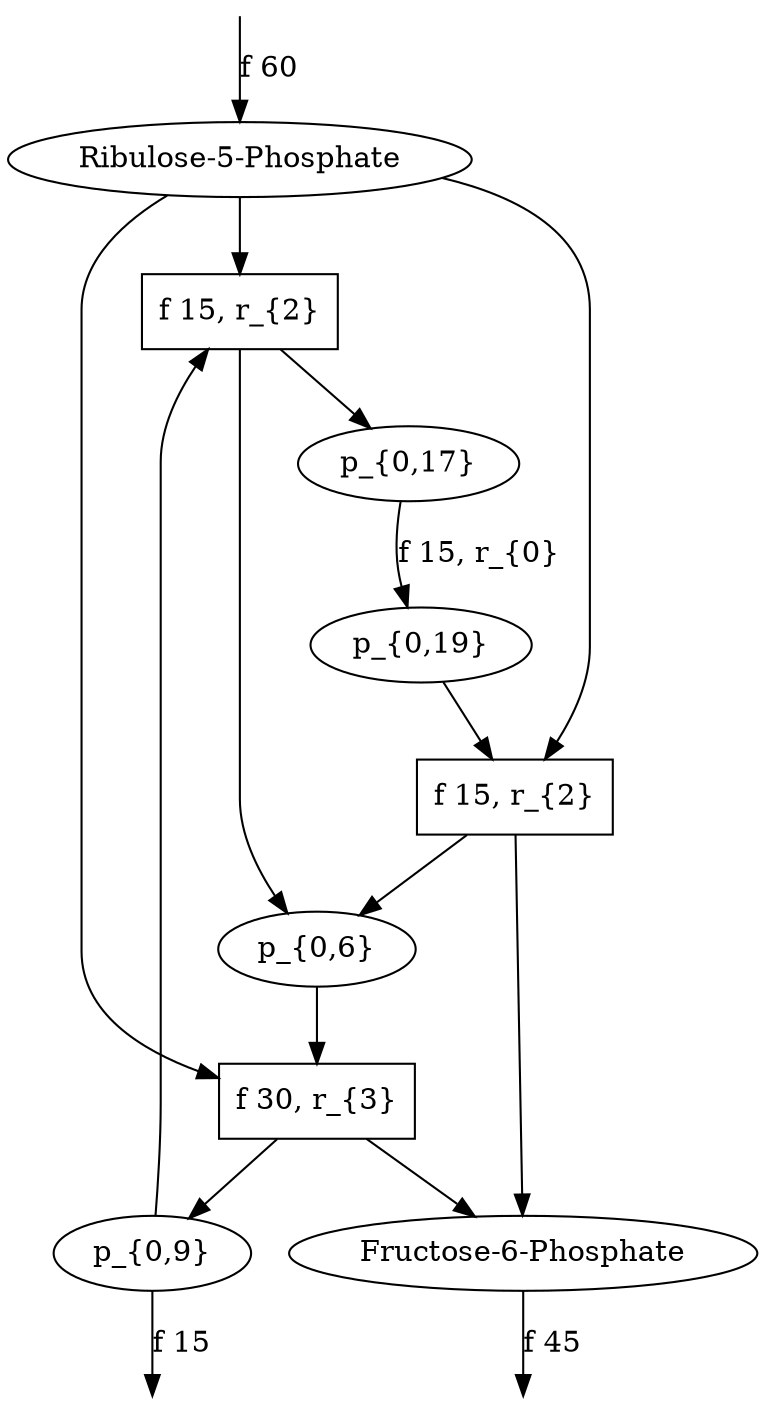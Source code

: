 digraph g {
// id = 0, graphName = Ribulose-5-Phosphate
"0-0" [ shape=ellipse label="Ribulose-5-Phosphate" image="out/019_g_0_11311100.svg" ];
// id = 1, graphName = H2O
// id = 2, graphName = p_{0,0}
// id = 4, graphName = p_{0,1}
// id = 5, graphName = p_{0,2}
// id = 7, graphName = p_{0,3}
// id = 10, graphName = p_{0,4}
// id = 11, graphName = p_{0,5}
// id = 13, graphName = p_{0,6}
"13-0" [ shape=ellipse label="p_{0,6}" image="out/025_g_17_11311100.svg" ];
// id = 15, graphName = p_{0,7}
// id = 16, graphName = p_{0,8}
// id = 18, graphName = p_{0,9}
"18-0" [ shape=ellipse label="p_{0,9}" image="out/027_g_25_11311100.svg" ];
// id = 21, graphName = p_{0,10}
// id = 24, graphName = p_{0,11}
// id = 27, graphName = p_{0,12}
// id = 29, graphName = p_{0,13}
// id = 31, graphName = p_{0,14}
// id = 33, graphName = p_{0,15}
// id = 42, graphName = p_{0,16}
// id = 44, graphName = p_{0,17}
"44-0" [ shape=ellipse label="p_{0,17}" image="out/029_g_83_11311100.svg" ];
// id = 57, graphName = p_{0,18}
// id = 58, graphName = p_{0,19}
"58-0" [ shape=ellipse label="p_{0,19}" image="out/046_g_124_11311100.svg" ];
// id = 63, graphName = p_{0,20}
// id = 68, graphName = Fructose-6-Phosphate
"68-0" [ shape=ellipse label="Fructose-6-Phosphate" image="out/031_g_2_11311100.svg" ];
// id = 83, graphName = p_{0,21}
// id = 86, graphName = p_{0,22}
// id = 88, graphName = p_{0,23}
// id = 91, graphName = p_{0,24}
// id = 93, graphName = p_{0,25}
// id = 95, graphName = p_{0,26}
// id = 97, graphName = p_{0,27}
// id = 99, graphName = p_{0,28}
// id = 104, graphName = p_{0,29}
// id = 115, graphName = p_{0,30}
// id = 117, graphName = p_{0,31}
// id = 126, graphName = p_{0,32}
// id = 258, graphName = p_{0,33}
// id = 260, graphName = p_{0,34}
// id = 262, graphName = p_{0,35}
// id = 264, graphName = p_{0,36}
// id = 266, graphName = p_{0,37}
// id = 268, graphName = p_{0,38}
// id = 270, graphName = p_{0,39}
// id = 272, graphName = p_{0,40}
// id = 275, graphName = p_{0,41}
// id = 277, graphName = p_{0,42}
// id = 279, graphName = p_{0,43}
// id = 281, graphName = p_{0,44}
// id = 283, graphName = p_{0,45}
// id = 285, graphName = p_{0,46}
// id = 287, graphName = p_{0,47}
// id = 289, graphName = p_{0,48}
// id = 291, graphName = p_{0,49}
// id = 293, graphName = p_{0,50}
// id = 295, graphName = p_{0,51}
// id = 297, graphName = p_{0,52}
// id = 356, graphName = p_{0,53}
// id = 359, graphName = p_{0,54}
// id = 361, graphName = p_{0,55}
// id = 56{ 'Ribulose-5-Phosphate' 'p_{0,9}' }, 'Transketolase', { 'p_{0,6}' 'p_{0,17}' }
"56-0" [ shape=box label="f 15, r_{2}" ];
// id = 75{ 'Ribulose-5-Phosphate' 'p_{0,6}' }, 'Transaldolase', { 'Fructose-6-Phosphate' 'p_{0,9}' }
"75-0" [ shape=box label="f 30, r_{3}" ];
// id = 183{ 'Ribulose-5-Phosphate' 'p_{0,19}' }, 'Transketolase', { 'Fructose-6-Phosphate' 'p_{0,6}' }
"183-0" [ shape=box label="f 15, r_{2}" ];
// id = 3{ 'Ribulose-5-Phosphate' }, 'Aldose-Ketose <-', { 'p_{0,0}' }
// id = 6{ 'Ribulose-5-Phosphate' 'H2O' }, 'Phophohydrolase', { 'p_{0,1}' 'p_{0,2}' }
// id = 8{ 'p_{0,2}' }, 'Aldose-Ketose <-', { 'p_{0,3}' }
// id = 9{ 'p_{0,0}' }, 'Aldose-Ketose ->', { 'Ribulose-5-Phosphate' }
// id = 12{ 'p_{0,0}' 'p_{0,2}' }, 'Transketolase', { 'p_{0,4}' 'p_{0,5}' }
// id = 14{ 'Ribulose-5-Phosphate' 'p_{0,0}' }, 'Transketolase', { 'p_{0,5}' 'p_{0,6}' }
// id = 17{ 'p_{0,0}' 'p_{0,2}' }, 'Transaldolase', { 'p_{0,7}' 'p_{0,8}' }
// id = 19{ 'Ribulose-5-Phosphate' 'p_{0,0}' }, 'Transaldolase', { 'p_{0,8}' 'p_{0,9}' }
// id = 20{ 'H2O' 'p_{0,0}' }, 'Phophohydrolase', { 'p_{0,1}' 'p_{0,3}' }
// id = 22{ 'p_{0,5}' }, 'Aldose-Ketose <-', { 'p_{0,10}' }
// id = 23{ 'p_{0,7}' }, 'Aldose-Ketose <-', { 'p_{0,7}' }
// id = 25{ 'p_{0,8}' }, 'Aldose-Ketose <-', { 'p_{0,11}' }
// id = 26{ 'p_{0,3}' }, 'Aldose-Ketose ->', { 'p_{0,2}' }
// id = 28{ 'p_{0,4}' }, 'Aldose-Ketose ->', { 'p_{0,12}' }
// id = 30{ 'p_{0,6}' }, 'Aldose-Ketose ->', { 'p_{0,13}' }
// id = 32{ 'p_{0,3}' 'p_{0,5}' }, 'Transketolase', { 'p_{0,0}' 'p_{0,14}' }
// id = 34{ 'p_{0,3}' 'p_{0,8}' }, 'Transketolase', { 'p_{0,14}' 'p_{0,15}' }
// id = 35{ 'p_{0,2}' 'p_{0,3}' }, 'Transketolase', { 'p_{0,4}' 'p_{0,14}' }
// id = 36{ 'Ribulose-5-Phosphate' 'p_{0,3}' }, 'Transketolase', { 'p_{0,6}' 'p_{0,14}' }
// id = 37{ 'p_{0,4}' 'p_{0,5}' }, 'Transketolase', { 'p_{0,0}' 'p_{0,2}' }
// id = 38{ 'p_{0,4}' 'p_{0,8}' }, 'Transketolase', { 'p_{0,2}' 'p_{0,15}' }
// id = 39{ 'p_{0,2}' 'p_{0,4}' }, 'Transketolase', { 'p_{0,2}' 'p_{0,4}' }
// id = 40{ 'Ribulose-5-Phosphate' 'p_{0,4}' }, 'Transketolase', { 'p_{0,2}' 'p_{0,6}' }
// id = 41{ 'p_{0,5}' 'p_{0,6}' }, 'Transketolase', { 'Ribulose-5-Phosphate' 'p_{0,0}' }
// id = 43{ 'p_{0,5}' 'p_{0,7}' }, 'Transketolase', { 'p_{0,0}' 'p_{0,16}' }
// id = 45{ 'p_{0,5}' 'p_{0,9}' }, 'Transketolase', { 'p_{0,0}' 'p_{0,17}' }
// id = 46{ 'p_{0,0}' 'p_{0,5}' }, 'Transketolase', { 'p_{0,0}' 'p_{0,5}' }
// id = 47{ 'p_{0,6}' 'p_{0,8}' }, 'Transketolase', { 'Ribulose-5-Phosphate' 'p_{0,15}' }
// id = 48{ 'p_{0,2}' 'p_{0,6}' }, 'Transketolase', { 'Ribulose-5-Phosphate' 'p_{0,4}' }
// id = 49{ 'Ribulose-5-Phosphate' 'p_{0,6}' }, 'Transketolase', { 'Ribulose-5-Phosphate' 'p_{0,6}' }
// id = 50{ 'p_{0,7}' 'p_{0,8}' }, 'Transketolase', { 'p_{0,15}' 'p_{0,16}' }
// id = 51{ 'p_{0,2}' 'p_{0,7}' }, 'Transketolase', { 'p_{0,4}' 'p_{0,16}' }
// id = 52{ 'Ribulose-5-Phosphate' 'p_{0,7}' }, 'Transketolase', { 'p_{0,6}' 'p_{0,16}' }
// id = 53{ 'p_{0,8}' 'p_{0,9}' }, 'Transketolase', { 'p_{0,15}' 'p_{0,17}' }
// id = 54{ 'p_{0,0}' 'p_{0,8}' }, 'Transketolase', { 'p_{0,5}' 'p_{0,15}' }
// id = 55{ 'p_{0,2}' 'p_{0,9}' }, 'Transketolase', { 'p_{0,4}' 'p_{0,17}' }
// id = 56{ 'Ribulose-5-Phosphate' 'p_{0,9}' }, 'Transketolase', { 'p_{0,6}' 'p_{0,17}' }
"0-0" -> "56-0" [ ];
"18-0" -> "56-0" [ ];
"56-0" -> "13-0" [ ];
"56-0" -> "44-0" [ ];
// id = 59{ 'p_{0,3}' 'p_{0,5}' }, 'Transaldolase', { 'p_{0,18}' 'p_{0,19}' }
// id = 60{ 'p_{0,3}' 'p_{0,8}' }, 'Transaldolase', { 'p_{0,0}' 'p_{0,18}' }
// id = 61{ 'p_{0,2}' 'p_{0,3}' }, 'Transaldolase', { 'p_{0,7}' 'p_{0,18}' }
// id = 62{ 'Ribulose-5-Phosphate' 'p_{0,3}' }, 'Transaldolase', { 'p_{0,9}' 'p_{0,18}' }
// id = 64{ 'p_{0,4}' 'p_{0,5}' }, 'Transaldolase', { 'p_{0,19}' 'p_{0,20}' }
// id = 65{ 'p_{0,4}' 'p_{0,8}' }, 'Transaldolase', { 'p_{0,0}' 'p_{0,20}' }
// id = 66{ 'p_{0,2}' 'p_{0,4}' }, 'Transaldolase', { 'p_{0,7}' 'p_{0,20}' }
// id = 67{ 'Ribulose-5-Phosphate' 'p_{0,4}' }, 'Transaldolase', { 'p_{0,9}' 'p_{0,20}' }
// id = 69{ 'p_{0,5}' 'p_{0,6}' }, 'Transaldolase', { 'Fructose-6-Phosphate' 'p_{0,19}' }
// id = 70{ 'p_{0,5}' 'p_{0,7}' }, 'Transaldolase', { 'p_{0,2}' 'p_{0,19}' }
// id = 71{ 'p_{0,5}' 'p_{0,9}' }, 'Transaldolase', { 'Ribulose-5-Phosphate' 'p_{0,19}' }
// id = 72{ 'p_{0,0}' 'p_{0,5}' }, 'Transaldolase', { 'p_{0,8}' 'p_{0,19}' }
// id = 73{ 'p_{0,6}' 'p_{0,8}' }, 'Transaldolase', { 'Fructose-6-Phosphate' 'p_{0,0}' }
// id = 74{ 'p_{0,2}' 'p_{0,6}' }, 'Transaldolase', { 'Fructose-6-Phosphate' 'p_{0,7}' }
// id = 75{ 'Ribulose-5-Phosphate' 'p_{0,6}' }, 'Transaldolase', { 'Fructose-6-Phosphate' 'p_{0,9}' }
"0-0" -> "75-0" [ ];
"13-0" -> "75-0" [ ];
"75-0" -> "18-0" [ ];
"75-0" -> "68-0" [ ];
// id = 76{ 'p_{0,7}' 'p_{0,8}' }, 'Transaldolase', { 'p_{0,0}' 'p_{0,2}' }
// id = 77{ 'p_{0,2}' 'p_{0,7}' }, 'Transaldolase', { 'p_{0,2}' 'p_{0,7}' }
// id = 78{ 'Ribulose-5-Phosphate' 'p_{0,7}' }, 'Transaldolase', { 'p_{0,2}' 'p_{0,9}' }
// id = 79{ 'p_{0,8}' 'p_{0,9}' }, 'Transaldolase', { 'Ribulose-5-Phosphate' 'p_{0,0}' }
// id = 80{ 'p_{0,0}' 'p_{0,8}' }, 'Transaldolase', { 'p_{0,0}' 'p_{0,8}' }
// id = 81{ 'p_{0,2}' 'p_{0,9}' }, 'Transaldolase', { 'Ribulose-5-Phosphate' 'p_{0,7}' }
// id = 82{ 'Ribulose-5-Phosphate' 'p_{0,9}' }, 'Transaldolase', { 'Ribulose-5-Phosphate' 'p_{0,9}' }
// id = 84{ 'p_{0,3}' 'p_{0,7}' }, 'Aldolase', { 'p_{0,21}' }
// id = 85{ 'p_{0,4}' 'p_{0,7}' }, 'Aldolase', { 'p_{0,3}' }
// id = 87{ 'p_{0,2}' 'p_{0,4}' }, 'Aldolase', { 'p_{0,22}' }
// id = 89{ 'Ribulose-5-Phosphate' 'p_{0,4}' }, 'Aldolase', { 'p_{0,23}' }
// id = 90{ 'p_{0,6}' 'p_{0,7}' }, 'Aldolase', { 'p_{0,0}' }
// id = 92{ 'p_{0,2}' 'p_{0,6}' }, 'Aldolase', { 'p_{0,24}' }
// id = 94{ 'Ribulose-5-Phosphate' 'p_{0,6}' }, 'Aldolase', { 'p_{0,25}' }
// id = 96{ 'p_{0,7}' 'p_{0,7}' }, 'Aldolase', { 'p_{0,26}' }
// id = 98{ 'p_{0,2}' 'p_{0,7}' }, 'Aldolase', { 'p_{0,27}' }
// id = 100{ 'Ribulose-5-Phosphate' 'p_{0,7}' }, 'Aldolase', { 'p_{0,28}' }
// id = 101{ 'p_{0,7}' 'p_{0,9}' }, 'Aldolase', { 'p_{0,19}' }
// id = 102{ 'p_{0,0}' 'p_{0,7}' }, 'Aldolase', { 'p_{0,10}' }
// id = 103{ 'p_{0,2}' 'p_{0,9}' }, 'Aldolase', { 'p_{0,28}' }
// id = 105{ 'Ribulose-5-Phosphate' 'p_{0,9}' }, 'Aldolase', { 'p_{0,29}' }
// id = 106{ 'H2O' 'p_{0,5}' }, 'Phophohydrolase', { 'p_{0,1}' 'p_{0,14}' }
// id = 107{ 'H2O' 'p_{0,6}' }, 'Phophohydrolase', { 'p_{0,1}' 'p_{0,4}' }
// id = 108{ 'H2O' 'p_{0,8}' }, 'Phophohydrolase', { 'p_{0,1}' 'p_{0,18}' }
// id = 109{ 'H2O' 'p_{0,9}' }, 'Phophohydrolase', { 'p_{0,1}' 'p_{0,7}' }
// id = 110{ 'p_{0,12}' }, 'Aldose-Ketose <-', { 'p_{0,4}' }
// id = 111{ 'p_{0,13}' }, 'Aldose-Ketose <-', { 'p_{0,6}' }
// id = 112{ 'p_{0,14}' }, 'Aldose-Ketose <-', { 'p_{0,21}' }
// id = 113{ 'p_{0,16}' }, 'Aldose-Ketose <-', { 'p_{0,26}' }
// id = 114{ 'p_{0,17}' }, 'Aldose-Ketose <-', { 'p_{0,19}' }
"44-0" -> "58-0" [ label="f 15, r_{0}" ];
// id = 116{ 'p_{0,18}' }, 'Aldose-Ketose <-', { 'p_{0,30}' }
// id = 118{ 'p_{0,20}' }, 'Aldose-Ketose <-', { 'p_{0,31}' }
// id = 119{ 'Fructose-6-Phosphate' }, 'Aldose-Ketose <-', { 'p_{0,15}' }
// id = 120{ 'p_{0,10}' }, 'Aldose-Ketose ->', { 'p_{0,5}' }
// id = 121{ 'p_{0,11}' }, 'Aldose-Ketose ->', { 'p_{0,8}' }
// id = 122{ 'p_{0,15}' }, 'Aldose-Ketose ->', { 'Fructose-6-Phosphate' }
// id = 123{ 'p_{0,19}' }, 'Aldose-Ketose ->', { 'p_{0,17}' }
// id = 124{ 'p_{0,21}' }, 'Aldose-Ketose ->', { 'p_{0,14}' }
// id = 125{ 'p_{0,26}' }, 'Aldose-Ketose ->', { 'p_{0,16}' }
// id = 127{ 'p_{0,12}' 'p_{0,15}' }, 'Transketolase', { 'p_{0,8}' 'p_{0,32}' }
// id = 128{ 'p_{0,12}' 'p_{0,19}' }, 'Transketolase', { 'Fructose-6-Phosphate' 'p_{0,32}' }
// id = 129{ 'p_{0,12}' 'p_{0,26}' }, 'Transketolase', { 'p_{0,20}' 'p_{0,32}' }
// id = 130{ 'p_{0,9}' 'p_{0,12}' }, 'Transketolase', { 'p_{0,17}' 'p_{0,32}' }
// id = 131{ 'p_{0,0}' 'p_{0,12}' }, 'Transketolase', { 'p_{0,5}' 'p_{0,32}' }
// id = 132{ 'p_{0,3}' 'p_{0,12}' }, 'Transketolase', { 'p_{0,14}' 'p_{0,32}' }
// id = 133{ 'p_{0,4}' 'p_{0,12}' }, 'Transketolase', { 'p_{0,2}' 'p_{0,32}' }
// id = 134{ 'p_{0,6}' 'p_{0,12}' }, 'Transketolase', { 'Ribulose-5-Phosphate' 'p_{0,32}' }
// id = 135{ 'p_{0,7}' 'p_{0,12}' }, 'Transketolase', { 'p_{0,16}' 'p_{0,32}' }
// id = 136{ 'p_{0,14}' 'p_{0,15}' }, 'Transketolase', { 'p_{0,3}' 'p_{0,8}' }
// id = 137{ 'p_{0,14}' 'p_{0,19}' }, 'Transketolase', { 'Fructose-6-Phosphate' 'p_{0,3}' }
// id = 138{ 'p_{0,14}' 'p_{0,26}' }, 'Transketolase', { 'p_{0,3}' 'p_{0,20}' }
// id = 139{ 'p_{0,9}' 'p_{0,14}' }, 'Transketolase', { 'p_{0,3}' 'p_{0,17}' }
// id = 140{ 'p_{0,0}' 'p_{0,14}' }, 'Transketolase', { 'p_{0,3}' 'p_{0,5}' }
// id = 141{ 'p_{0,3}' 'p_{0,14}' }, 'Transketolase', { 'p_{0,3}' 'p_{0,14}' }
// id = 142{ 'p_{0,4}' 'p_{0,14}' }, 'Transketolase', { 'p_{0,2}' 'p_{0,3}' }
// id = 143{ 'p_{0,6}' 'p_{0,14}' }, 'Transketolase', { 'Ribulose-5-Phosphate' 'p_{0,3}' }
// id = 144{ 'p_{0,7}' 'p_{0,14}' }, 'Transketolase', { 'p_{0,3}' 'p_{0,16}' }
// id = 145{ 'p_{0,15}' 'p_{0,16}' }, 'Transketolase', { 'p_{0,7}' 'p_{0,8}' }
// id = 146{ 'p_{0,15}' 'p_{0,17}' }, 'Transketolase', { 'p_{0,8}' 'p_{0,9}' }
// id = 147{ 'p_{0,15}' 'p_{0,18}' }, 'Transketolase', { 'p_{0,8}' 'p_{0,31}' }
// id = 148{ 'p_{0,15}' 'p_{0,20}' }, 'Transketolase', { 'p_{0,8}' 'p_{0,26}' }
// id = 149{ 'Fructose-6-Phosphate' 'p_{0,15}' }, 'Transketolase', { 'p_{0,8}' 'p_{0,19}' }
// id = 150{ 'p_{0,2}' 'p_{0,15}' }, 'Transketolase', { 'p_{0,4}' 'p_{0,8}' }
// id = 151{ 'p_{0,5}' 'p_{0,15}' }, 'Transketolase', { 'p_{0,0}' 'p_{0,8}' }
// id = 152{ 'p_{0,8}' 'p_{0,15}' }, 'Transketolase', { 'p_{0,8}' 'p_{0,15}' }
// id = 153{ 'Ribulose-5-Phosphate' 'p_{0,15}' }, 'Transketolase', { 'p_{0,6}' 'p_{0,8}' }
// id = 154{ 'p_{0,16}' 'p_{0,19}' }, 'Transketolase', { 'Fructose-6-Phosphate' 'p_{0,7}' }
// id = 155{ 'p_{0,16}' 'p_{0,26}' }, 'Transketolase', { 'p_{0,7}' 'p_{0,20}' }
// id = 156{ 'p_{0,9}' 'p_{0,16}' }, 'Transketolase', { 'p_{0,7}' 'p_{0,17}' }
// id = 157{ 'p_{0,0}' 'p_{0,16}' }, 'Transketolase', { 'p_{0,5}' 'p_{0,7}' }
// id = 158{ 'p_{0,3}' 'p_{0,16}' }, 'Transketolase', { 'p_{0,7}' 'p_{0,14}' }
// id = 159{ 'p_{0,4}' 'p_{0,16}' }, 'Transketolase', { 'p_{0,2}' 'p_{0,7}' }
// id = 160{ 'p_{0,6}' 'p_{0,16}' }, 'Transketolase', { 'Ribulose-5-Phosphate' 'p_{0,7}' }
// id = 161{ 'p_{0,7}' 'p_{0,16}' }, 'Transketolase', { 'p_{0,7}' 'p_{0,16}' }
// id = 162{ 'p_{0,17}' 'p_{0,19}' }, 'Transketolase', { 'Fructose-6-Phosphate' 'p_{0,9}' }
// id = 163{ 'p_{0,17}' 'p_{0,26}' }, 'Transketolase', { 'p_{0,9}' 'p_{0,20}' }
// id = 164{ 'p_{0,9}' 'p_{0,17}' }, 'Transketolase', { 'p_{0,9}' 'p_{0,17}' }
// id = 165{ 'p_{0,0}' 'p_{0,17}' }, 'Transketolase', { 'p_{0,5}' 'p_{0,9}' }
// id = 166{ 'p_{0,3}' 'p_{0,17}' }, 'Transketolase', { 'p_{0,9}' 'p_{0,14}' }
// id = 167{ 'p_{0,4}' 'p_{0,17}' }, 'Transketolase', { 'p_{0,2}' 'p_{0,9}' }
// id = 168{ 'p_{0,6}' 'p_{0,17}' }, 'Transketolase', { 'Ribulose-5-Phosphate' 'p_{0,9}' }
// id = 169{ 'p_{0,7}' 'p_{0,17}' }, 'Transketolase', { 'p_{0,9}' 'p_{0,16}' }
// id = 170{ 'p_{0,18}' 'p_{0,19}' }, 'Transketolase', { 'Fructose-6-Phosphate' 'p_{0,31}' }
// id = 171{ 'p_{0,18}' 'p_{0,26}' }, 'Transketolase', { 'p_{0,20}' 'p_{0,31}' }
// id = 172{ 'p_{0,9}' 'p_{0,18}' }, 'Transketolase', { 'p_{0,17}' 'p_{0,31}' }
// id = 173{ 'p_{0,0}' 'p_{0,18}' }, 'Transketolase', { 'p_{0,5}' 'p_{0,31}' }
// id = 174{ 'p_{0,3}' 'p_{0,18}' }, 'Transketolase', { 'p_{0,14}' 'p_{0,31}' }
// id = 175{ 'p_{0,4}' 'p_{0,18}' }, 'Transketolase', { 'p_{0,2}' 'p_{0,31}' }
// id = 176{ 'p_{0,6}' 'p_{0,18}' }, 'Transketolase', { 'Ribulose-5-Phosphate' 'p_{0,31}' }
// id = 177{ 'p_{0,7}' 'p_{0,18}' }, 'Transketolase', { 'p_{0,16}' 'p_{0,31}' }
// id = 178{ 'p_{0,19}' 'p_{0,20}' }, 'Transketolase', { 'Fructose-6-Phosphate' 'p_{0,26}' }
// id = 179{ 'Fructose-6-Phosphate' 'p_{0,19}' }, 'Transketolase', { 'Fructose-6-Phosphate' 'p_{0,19}' }
// id = 180{ 'p_{0,2}' 'p_{0,19}' }, 'Transketolase', { 'Fructose-6-Phosphate' 'p_{0,4}' }
// id = 181{ 'p_{0,5}' 'p_{0,19}' }, 'Transketolase', { 'Fructose-6-Phosphate' 'p_{0,0}' }
// id = 182{ 'p_{0,8}' 'p_{0,19}' }, 'Transketolase', { 'Fructose-6-Phosphate' 'p_{0,15}' }
// id = 183{ 'Ribulose-5-Phosphate' 'p_{0,19}' }, 'Transketolase', { 'Fructose-6-Phosphate' 'p_{0,6}' }
"0-0" -> "183-0" [ ];
"58-0" -> "183-0" [ ];
"183-0" -> "13-0" [ ];
"183-0" -> "68-0" [ ];
// id = 184{ 'p_{0,20}' 'p_{0,26}' }, 'Transketolase', { 'p_{0,20}' 'p_{0,26}' }
// id = 185{ 'p_{0,9}' 'p_{0,20}' }, 'Transketolase', { 'p_{0,17}' 'p_{0,26}' }
// id = 186{ 'p_{0,0}' 'p_{0,20}' }, 'Transketolase', { 'p_{0,5}' 'p_{0,26}' }
// id = 187{ 'p_{0,3}' 'p_{0,20}' }, 'Transketolase', { 'p_{0,14}' 'p_{0,26}' }
// id = 188{ 'p_{0,4}' 'p_{0,20}' }, 'Transketolase', { 'p_{0,2}' 'p_{0,26}' }
// id = 189{ 'p_{0,6}' 'p_{0,20}' }, 'Transketolase', { 'Ribulose-5-Phosphate' 'p_{0,26}' }
// id = 190{ 'p_{0,7}' 'p_{0,20}' }, 'Transketolase', { 'p_{0,16}' 'p_{0,26}' }
// id = 191{ 'Fructose-6-Phosphate' 'p_{0,26}' }, 'Transketolase', { 'p_{0,19}' 'p_{0,20}' }
// id = 192{ 'p_{0,2}' 'p_{0,26}' }, 'Transketolase', { 'p_{0,4}' 'p_{0,20}' }
// id = 193{ 'p_{0,5}' 'p_{0,26}' }, 'Transketolase', { 'p_{0,0}' 'p_{0,20}' }
// id = 194{ 'p_{0,8}' 'p_{0,26}' }, 'Transketolase', { 'p_{0,15}' 'p_{0,20}' }
// id = 195{ 'Ribulose-5-Phosphate' 'p_{0,26}' }, 'Transketolase', { 'p_{0,6}' 'p_{0,20}' }
// id = 196{ 'Fructose-6-Phosphate' 'p_{0,9}' }, 'Transketolase', { 'p_{0,17}' 'p_{0,19}' }
// id = 197{ 'Fructose-6-Phosphate' 'p_{0,0}' }, 'Transketolase', { 'p_{0,5}' 'p_{0,19}' }
// id = 198{ 'Fructose-6-Phosphate' 'p_{0,3}' }, 'Transketolase', { 'p_{0,14}' 'p_{0,19}' }
// id = 199{ 'Fructose-6-Phosphate' 'p_{0,4}' }, 'Transketolase', { 'p_{0,2}' 'p_{0,19}' }
// id = 200{ 'Fructose-6-Phosphate' 'p_{0,6}' }, 'Transketolase', { 'Ribulose-5-Phosphate' 'p_{0,19}' }
// id = 201{ 'Fructose-6-Phosphate' 'p_{0,7}' }, 'Transketolase', { 'p_{0,16}' 'p_{0,19}' }
// id = 202{ 'p_{0,14}' 'p_{0,19}' }, 'Transaldolase', { 'p_{0,5}' 'p_{0,26}' }
// id = 203{ 'p_{0,14}' 'p_{0,26}' }, 'Transaldolase', { 'p_{0,14}' 'p_{0,26}' }
// id = 204{ 'p_{0,9}' 'p_{0,14}' }, 'Transaldolase', { 'Ribulose-5-Phosphate' 'p_{0,26}' }
// id = 205{ 'p_{0,0}' 'p_{0,14}' }, 'Transaldolase', { 'p_{0,8}' 'p_{0,26}' }
// id = 206{ 'p_{0,3}' 'p_{0,14}' }, 'Transaldolase', { 'p_{0,18}' 'p_{0,26}' }
// id = 207{ 'p_{0,4}' 'p_{0,14}' }, 'Transaldolase', { 'p_{0,20}' 'p_{0,26}' }
// id = 208{ 'p_{0,6}' 'p_{0,14}' }, 'Transaldolase', { 'Fructose-6-Phosphate' 'p_{0,26}' }
// id = 209{ 'p_{0,7}' 'p_{0,14}' }, 'Transaldolase', { 'p_{0,2}' 'p_{0,26}' }
// id = 210{ 'p_{0,16}' 'p_{0,19}' }, 'Transaldolase', { 'p_{0,5}' 'p_{0,32}' }
// id = 211{ 'p_{0,16}' 'p_{0,26}' }, 'Transaldolase', { 'p_{0,14}' 'p_{0,32}' }
// id = 212{ 'p_{0,9}' 'p_{0,16}' }, 'Transaldolase', { 'Ribulose-5-Phosphate' 'p_{0,32}' }
// id = 213{ 'p_{0,0}' 'p_{0,16}' }, 'Transaldolase', { 'p_{0,8}' 'p_{0,32}' }
// id = 214{ 'p_{0,3}' 'p_{0,16}' }, 'Transaldolase', { 'p_{0,18}' 'p_{0,32}' }
// id = 215{ 'p_{0,4}' 'p_{0,16}' }, 'Transaldolase', { 'p_{0,20}' 'p_{0,32}' }
// id = 216{ 'p_{0,6}' 'p_{0,16}' }, 'Transaldolase', { 'Fructose-6-Phosphate' 'p_{0,32}' }
// id = 217{ 'p_{0,7}' 'p_{0,16}' }, 'Transaldolase', { 'p_{0,2}' 'p_{0,32}' }
// id = 218{ 'p_{0,18}' 'p_{0,19}' }, 'Transaldolase', { 'p_{0,3}' 'p_{0,5}' }
// id = 219{ 'p_{0,18}' 'p_{0,26}' }, 'Transaldolase', { 'p_{0,3}' 'p_{0,14}' }
// id = 220{ 'p_{0,9}' 'p_{0,18}' }, 'Transaldolase', { 'Ribulose-5-Phosphate' 'p_{0,3}' }
// id = 221{ 'p_{0,0}' 'p_{0,18}' }, 'Transaldolase', { 'p_{0,3}' 'p_{0,8}' }
// id = 222{ 'p_{0,3}' 'p_{0,18}' }, 'Transaldolase', { 'p_{0,3}' 'p_{0,18}' }
// id = 223{ 'p_{0,4}' 'p_{0,18}' }, 'Transaldolase', { 'p_{0,3}' 'p_{0,20}' }
// id = 224{ 'p_{0,6}' 'p_{0,18}' }, 'Transaldolase', { 'Fructose-6-Phosphate' 'p_{0,3}' }
// id = 225{ 'p_{0,7}' 'p_{0,18}' }, 'Transaldolase', { 'p_{0,2}' 'p_{0,3}' }
// id = 226{ 'p_{0,19}' 'p_{0,20}' }, 'Transaldolase', { 'p_{0,4}' 'p_{0,5}' }
// id = 227{ 'Fructose-6-Phosphate' 'p_{0,19}' }, 'Transaldolase', { 'p_{0,5}' 'p_{0,6}' }
// id = 228{ 'p_{0,2}' 'p_{0,19}' }, 'Transaldolase', { 'p_{0,5}' 'p_{0,7}' }
// id = 229{ 'p_{0,5}' 'p_{0,19}' }, 'Transaldolase', { 'p_{0,5}' 'p_{0,19}' }
// id = 230{ 'p_{0,8}' 'p_{0,19}' }, 'Transaldolase', { 'p_{0,0}' 'p_{0,5}' }
// id = 231{ 'Ribulose-5-Phosphate' 'p_{0,19}' }, 'Transaldolase', { 'p_{0,5}' 'p_{0,9}' }
// id = 232{ 'p_{0,20}' 'p_{0,26}' }, 'Transaldolase', { 'p_{0,4}' 'p_{0,14}' }
// id = 233{ 'p_{0,9}' 'p_{0,20}' }, 'Transaldolase', { 'Ribulose-5-Phosphate' 'p_{0,4}' }
// id = 234{ 'p_{0,0}' 'p_{0,20}' }, 'Transaldolase', { 'p_{0,4}' 'p_{0,8}' }
// id = 235{ 'p_{0,3}' 'p_{0,20}' }, 'Transaldolase', { 'p_{0,4}' 'p_{0,18}' }
// id = 236{ 'p_{0,4}' 'p_{0,20}' }, 'Transaldolase', { 'p_{0,4}' 'p_{0,20}' }
// id = 237{ 'p_{0,6}' 'p_{0,20}' }, 'Transaldolase', { 'Fructose-6-Phosphate' 'p_{0,4}' }
// id = 238{ 'p_{0,7}' 'p_{0,20}' }, 'Transaldolase', { 'p_{0,2}' 'p_{0,4}' }
// id = 239{ 'Fructose-6-Phosphate' 'p_{0,26}' }, 'Transaldolase', { 'p_{0,6}' 'p_{0,14}' }
// id = 240{ 'p_{0,2}' 'p_{0,26}' }, 'Transaldolase', { 'p_{0,7}' 'p_{0,14}' }
// id = 241{ 'p_{0,5}' 'p_{0,26}' }, 'Transaldolase', { 'p_{0,14}' 'p_{0,19}' }
// id = 242{ 'p_{0,8}' 'p_{0,26}' }, 'Transaldolase', { 'p_{0,0}' 'p_{0,14}' }
// id = 243{ 'Ribulose-5-Phosphate' 'p_{0,26}' }, 'Transaldolase', { 'p_{0,9}' 'p_{0,14}' }
// id = 244{ 'Fructose-6-Phosphate' 'p_{0,9}' }, 'Transaldolase', { 'Ribulose-5-Phosphate' 'p_{0,6}' }
// id = 245{ 'Fructose-6-Phosphate' 'p_{0,0}' }, 'Transaldolase', { 'p_{0,6}' 'p_{0,8}' }
// id = 246{ 'Fructose-6-Phosphate' 'p_{0,3}' }, 'Transaldolase', { 'p_{0,6}' 'p_{0,18}' }
// id = 247{ 'Fructose-6-Phosphate' 'p_{0,4}' }, 'Transaldolase', { 'p_{0,6}' 'p_{0,20}' }
// id = 248{ 'Fructose-6-Phosphate' 'p_{0,6}' }, 'Transaldolase', { 'Fructose-6-Phosphate' 'p_{0,6}' }
// id = 249{ 'Fructose-6-Phosphate' 'p_{0,7}' }, 'Transaldolase', { 'p_{0,2}' 'p_{0,6}' }
// id = 250{ 'p_{0,12}' 'p_{0,19}' }, 'Aldolase', { 'p_{0,5}' }
// id = 251{ 'p_{0,12}' 'p_{0,26}' }, 'Aldolase', { 'p_{0,14}' }
// id = 252{ 'p_{0,9}' 'p_{0,12}' }, 'Aldolase', { 'Ribulose-5-Phosphate' }
// id = 253{ 'p_{0,0}' 'p_{0,12}' }, 'Aldolase', { 'p_{0,8}' }
// id = 254{ 'p_{0,3}' 'p_{0,12}' }, 'Aldolase', { 'p_{0,18}' }
// id = 255{ 'p_{0,4}' 'p_{0,12}' }, 'Aldolase', { 'p_{0,20}' }
// id = 256{ 'p_{0,6}' 'p_{0,12}' }, 'Aldolase', { 'Fructose-6-Phosphate' }
// id = 257{ 'p_{0,7}' 'p_{0,12}' }, 'Aldolase', { 'p_{0,2}' }
// id = 259{ 'p_{0,13}' 'p_{0,19}' }, 'Aldolase', { 'p_{0,33}' }
// id = 261{ 'p_{0,13}' 'p_{0,26}' }, 'Aldolase', { 'p_{0,34}' }
// id = 263{ 'p_{0,9}' 'p_{0,13}' }, 'Aldolase', { 'p_{0,35}' }
// id = 265{ 'p_{0,0}' 'p_{0,13}' }, 'Aldolase', { 'p_{0,36}' }
// id = 267{ 'p_{0,3}' 'p_{0,13}' }, 'Aldolase', { 'p_{0,37}' }
// id = 269{ 'p_{0,4}' 'p_{0,13}' }, 'Aldolase', { 'p_{0,38}' }
// id = 271{ 'p_{0,6}' 'p_{0,13}' }, 'Aldolase', { 'p_{0,39}' }
// id = 273{ 'p_{0,7}' 'p_{0,13}' }, 'Aldolase', { 'p_{0,40}' }
// id = 274{ 'p_{0,7}' 'p_{0,15}' }, 'Aldolase', { 'p_{0,11}' }
// id = 276{ 'p_{0,16}' 'p_{0,19}' }, 'Aldolase', { 'p_{0,41}' }
// id = 278{ 'p_{0,16}' 'p_{0,26}' }, 'Aldolase', { 'p_{0,42}' }
// id = 280{ 'p_{0,9}' 'p_{0,16}' }, 'Aldolase', { 'p_{0,43}' }
// id = 282{ 'p_{0,4}' 'p_{0,16}' }, 'Aldolase', { 'p_{0,44}' }
// id = 284{ 'p_{0,6}' 'p_{0,16}' }, 'Aldolase', { 'p_{0,45}' }
// id = 286{ 'p_{0,7}' 'p_{0,16}' }, 'Aldolase', { 'p_{0,46}' }
// id = 288{ 'p_{0,17}' 'p_{0,19}' }, 'Aldolase', { 'p_{0,47}' }
// id = 290{ 'p_{0,17}' 'p_{0,26}' }, 'Aldolase', { 'p_{0,48}' }
// id = 292{ 'p_{0,9}' 'p_{0,17}' }, 'Aldolase', { 'p_{0,49}' }
// id = 294{ 'p_{0,4}' 'p_{0,17}' }, 'Aldolase', { 'p_{0,50}' }
// id = 296{ 'p_{0,6}' 'p_{0,17}' }, 'Aldolase', { 'p_{0,51}' }
// id = 298{ 'p_{0,7}' 'p_{0,17}' }, 'Aldolase', { 'p_{0,52}' }
// id = 299{ 'p_{0,7}' 'p_{0,19}' }, 'Aldolase', { 'p_{0,15}' }
// id = 300{ 'p_{0,9}' 'p_{0,20}' }, 'Aldolase', { 'p_{0,23}' }
// id = 301{ 'p_{0,7}' 'p_{0,20}' }, 'Aldolase', { 'p_{0,22}' }
// id = 302{ 'p_{0,7}' 'p_{0,26}' }, 'Aldolase', { 'p_{0,31}' }
// id = 303{ 'Fructose-6-Phosphate' 'p_{0,9}' }, 'Aldolase', { 'p_{0,25}' }
// id = 304{ 'Fructose-6-Phosphate' 'p_{0,7}' }, 'Aldolase', { 'p_{0,24}' }
// id = 305{ 'H2O' 'p_{0,10}' }, 'Phophohydrolase', { 'p_{0,1}' 'p_{0,21}' }
// id = 306{ 'H2O' 'p_{0,11}' }, 'Phophohydrolase', { 'p_{0,1}' 'p_{0,30}' }
// id = 307{ 'H2O' 'p_{0,13}' }, 'Phophohydrolase', { 'p_{0,1}' 'p_{0,12}' }
// id = 308{ 'H2O' 'p_{0,15}' }, 'Phophohydrolase', { 'p_{0,1}' 'p_{0,31}' }
// id = 309{ 'H2O' 'p_{0,17}' }, 'Phophohydrolase', { 'p_{0,1}' 'p_{0,16}' }
// id = 310{ 'H2O' 'p_{0,19}' }, 'Phophohydrolase', { 'p_{0,1}' 'p_{0,26}' }
// id = 311{ 'H2O' 'p_{0,23}' }, 'Phophohydrolase', { 'p_{0,1}' 'p_{0,22}' }
// id = 312{ 'H2O' 'p_{0,24}' }, 'Phophohydrolase', { 'p_{0,1}' 'p_{0,22}' }
// id = 313{ 'H2O' 'p_{0,25}' }, 'Phophohydrolase', { 'p_{0,1}' 'p_{0,24}' }
// id = 314{ 'H2O' 'p_{0,25}' }, 'Phophohydrolase', { 'p_{0,1}' 'p_{0,23}' }
// id = 315{ 'H2O' 'p_{0,28}' }, 'Phophohydrolase', { 'p_{0,1}' 'p_{0,27}' }
// id = 316{ 'H2O' 'p_{0,29}' }, 'Phophohydrolase', { 'p_{0,1}' 'p_{0,28}' }
// id = 317{ 'H2O' 'Fructose-6-Phosphate' }, 'Phophohydrolase', { 'p_{0,1}' 'p_{0,20}' }
// id = 318{ 'p_{0,30}' }, 'Aldose-Ketose ->', { 'p_{0,18}' }
// id = 319{ 'p_{0,31}' }, 'Aldose-Ketose ->', { 'p_{0,20}' }
// id = 320{ 'p_{0,2}' 'p_{0,31}' }, 'Transketolase', { 'p_{0,4}' 'p_{0,18}' }
// id = 321{ 'p_{0,5}' 'p_{0,31}' }, 'Transketolase', { 'p_{0,0}' 'p_{0,18}' }
// id = 322{ 'p_{0,8}' 'p_{0,31}' }, 'Transketolase', { 'p_{0,15}' 'p_{0,18}' }
// id = 323{ 'p_{0,12}' 'p_{0,31}' }, 'Transketolase', { 'p_{0,18}' 'p_{0,32}' }
// id = 324{ 'p_{0,14}' 'p_{0,31}' }, 'Transketolase', { 'p_{0,3}' 'p_{0,18}' }
// id = 325{ 'p_{0,16}' 'p_{0,31}' }, 'Transketolase', { 'p_{0,7}' 'p_{0,18}' }
// id = 326{ 'p_{0,17}' 'p_{0,31}' }, 'Transketolase', { 'p_{0,9}' 'p_{0,18}' }
// id = 327{ 'p_{0,18}' 'p_{0,31}' }, 'Transketolase', { 'p_{0,18}' 'p_{0,31}' }
// id = 328{ 'p_{0,20}' 'p_{0,31}' }, 'Transketolase', { 'p_{0,18}' 'p_{0,26}' }
// id = 329{ 'Fructose-6-Phosphate' 'p_{0,31}' }, 'Transketolase', { 'p_{0,18}' 'p_{0,19}' }
// id = 330{ 'Ribulose-5-Phosphate' 'p_{0,31}' }, 'Transketolase', { 'p_{0,6}' 'p_{0,18}' }
// id = 331{ 'p_{0,2}' 'p_{0,32}' }, 'Transketolase', { 'p_{0,4}' 'p_{0,12}' }
// id = 332{ 'p_{0,5}' 'p_{0,32}' }, 'Transketolase', { 'p_{0,0}' 'p_{0,12}' }
// id = 333{ 'p_{0,8}' 'p_{0,32}' }, 'Transketolase', { 'p_{0,12}' 'p_{0,15}' }
// id = 334{ 'p_{0,12}' 'p_{0,32}' }, 'Transketolase', { 'p_{0,12}' 'p_{0,32}' }
// id = 335{ 'p_{0,14}' 'p_{0,32}' }, 'Transketolase', { 'p_{0,3}' 'p_{0,12}' }
// id = 336{ 'p_{0,16}' 'p_{0,32}' }, 'Transketolase', { 'p_{0,7}' 'p_{0,12}' }
// id = 337{ 'p_{0,17}' 'p_{0,32}' }, 'Transketolase', { 'p_{0,9}' 'p_{0,12}' }
// id = 338{ 'p_{0,18}' 'p_{0,32}' }, 'Transketolase', { 'p_{0,12}' 'p_{0,31}' }
// id = 339{ 'p_{0,20}' 'p_{0,32}' }, 'Transketolase', { 'p_{0,12}' 'p_{0,26}' }
// id = 340{ 'Fructose-6-Phosphate' 'p_{0,32}' }, 'Transketolase', { 'p_{0,12}' 'p_{0,19}' }
// id = 341{ 'Ribulose-5-Phosphate' 'p_{0,32}' }, 'Transketolase', { 'p_{0,6}' 'p_{0,12}' }
// id = 342{ 'p_{0,2}' 'p_{0,32}' }, 'Transaldolase', { 'p_{0,7}' 'p_{0,16}' }
// id = 343{ 'p_{0,5}' 'p_{0,32}' }, 'Transaldolase', { 'p_{0,16}' 'p_{0,19}' }
// id = 344{ 'p_{0,8}' 'p_{0,32}' }, 'Transaldolase', { 'p_{0,0}' 'p_{0,16}' }
// id = 345{ 'p_{0,14}' 'p_{0,32}' }, 'Transaldolase', { 'p_{0,16}' 'p_{0,26}' }
// id = 346{ 'p_{0,16}' 'p_{0,32}' }, 'Transaldolase', { 'p_{0,16}' 'p_{0,32}' }
// id = 347{ 'p_{0,18}' 'p_{0,32}' }, 'Transaldolase', { 'p_{0,3}' 'p_{0,16}' }
// id = 348{ 'p_{0,20}' 'p_{0,32}' }, 'Transaldolase', { 'p_{0,4}' 'p_{0,16}' }
// id = 349{ 'Fructose-6-Phosphate' 'p_{0,32}' }, 'Transaldolase', { 'p_{0,6}' 'p_{0,16}' }
// id = 350{ 'Ribulose-5-Phosphate' 'p_{0,32}' }, 'Transaldolase', { 'p_{0,9}' 'p_{0,16}' }
// id = 351{ 'p_{0,7}' 'p_{0,31}' }, 'Aldolase', { 'p_{0,30}' }
// id = 352{ 'p_{0,2}' 'p_{0,32}' }, 'Aldolase', { 'p_{0,46}' }
// id = 353{ 'p_{0,5}' 'p_{0,32}' }, 'Aldolase', { 'p_{0,41}' }
// id = 354{ 'p_{0,7}' 'p_{0,32}' }, 'Aldolase', { 'p_{0,4}' }
// id = 355{ 'p_{0,12}' 'p_{0,32}' }, 'Aldolase', { 'p_{0,16}' }
// id = 357{ 'p_{0,13}' 'p_{0,32}' }, 'Aldolase', { 'p_{0,53}' }
// id = 358{ 'p_{0,14}' 'p_{0,32}' }, 'Aldolase', { 'p_{0,42}' }
// id = 360{ 'p_{0,16}' 'p_{0,32}' }, 'Aldolase', { 'p_{0,54}' }
// id = 362{ 'p_{0,17}' 'p_{0,32}' }, 'Aldolase', { 'p_{0,55}' }
// id = 363{ 'p_{0,20}' 'p_{0,32}' }, 'Aldolase', { 'p_{0,44}' }
// id = 364{ 'Fructose-6-Phosphate' 'p_{0,32}' }, 'Aldolase', { 'p_{0,45}' }
// id = 365{ 'Ribulose-5-Phosphate' 'p_{0,32}' }, 'Aldolase', { 'p_{0,43}' }
// id = 366{ 'H2O' 'p_{0,33}' }, 'Phophohydrolase', { 'p_{0,1}' 'p_{0,34}' }
// id = 367{ 'H2O' 'p_{0,33}' }, 'Phophohydrolase', { 'p_{0,1}' 'p_{0,5}' }
// id = 368{ 'H2O' 'p_{0,34}' }, 'Phophohydrolase', { 'p_{0,1}' 'p_{0,14}' }
// id = 369{ 'H2O' 'p_{0,35}' }, 'Phophohydrolase', { 'p_{0,1}' 'p_{0,40}' }
// id = 370{ 'H2O' 'p_{0,35}' }, 'Phophohydrolase', { 'Ribulose-5-Phosphate' 'p_{0,1}' }
// id = 371{ 'H2O' 'p_{0,36}' }, 'Phophohydrolase', { 'p_{0,1}' 'p_{0,37}' }
// id = 372{ 'H2O' 'p_{0,36}' }, 'Phophohydrolase', { 'p_{0,1}' 'p_{0,8}' }
// id = 373{ 'H2O' 'p_{0,37}' }, 'Phophohydrolase', { 'p_{0,1}' 'p_{0,18}' }
// id = 374{ 'H2O' 'p_{0,38}' }, 'Phophohydrolase', { 'p_{0,1}' 'p_{0,20}' }
// id = 375{ 'H2O' 'p_{0,39}' }, 'Phophohydrolase', { 'p_{0,1}' 'p_{0,38}' }
// id = 376{ 'H2O' 'p_{0,39}' }, 'Phophohydrolase', { 'Fructose-6-Phosphate' 'p_{0,1}' }
// id = 377{ 'H2O' 'p_{0,40}' }, 'Phophohydrolase', { 'p_{0,1}' 'p_{0,2}' }
// id = 378{ 'H2O' 'p_{0,41}' }, 'Phophohydrolase', { 'p_{0,1}' 'p_{0,42}' }
// id = 379{ 'H2O' 'p_{0,43}' }, 'Phophohydrolase', { 'p_{0,1}' 'p_{0,46}' }
// id = 380{ 'H2O' 'p_{0,45}' }, 'Phophohydrolase', { 'p_{0,1}' 'p_{0,44}' }
// id = 381{ 'H2O' 'p_{0,47}' }, 'Phophohydrolase', { 'p_{0,1}' 'p_{0,48}' }
// id = 382{ 'H2O' 'p_{0,47}' }, 'Phophohydrolase', { 'p_{0,1}' 'p_{0,41}' }
// id = 383{ 'H2O' 'p_{0,48}' }, 'Phophohydrolase', { 'p_{0,1}' 'p_{0,42}' }
// id = 384{ 'H2O' 'p_{0,49}' }, 'Phophohydrolase', { 'p_{0,1}' 'p_{0,52}' }
// id = 385{ 'H2O' 'p_{0,49}' }, 'Phophohydrolase', { 'p_{0,1}' 'p_{0,43}' }
// id = 386{ 'H2O' 'p_{0,50}' }, 'Phophohydrolase', { 'p_{0,1}' 'p_{0,44}' }
// id = 387{ 'H2O' 'p_{0,51}' }, 'Phophohydrolase', { 'p_{0,1}' 'p_{0,50}' }
// id = 388{ 'H2O' 'p_{0,51}' }, 'Phophohydrolase', { 'p_{0,1}' 'p_{0,45}' }
// id = 389{ 'H2O' 'p_{0,52}' }, 'Phophohydrolase', { 'p_{0,1}' 'p_{0,46}' }
// id = 390{ 'H2O' 'p_{0,53}' }, 'Phophohydrolase', { 'p_{0,1}' 'p_{0,16}' }
// id = 391{ 'H2O' 'p_{0,55}' }, 'Phophohydrolase', { 'p_{0,1}' 'p_{0,54}' }
// inFlow/outFlow, id = 0-0, graphName = Ribulose-5-Phosphate, inFlow = 60, outFlow = 0
"0-0-IOFlow" [ shape=point style=invis label="" ];
"0-0-IOFlow" -> "0-0" [ label="f 60" ];
// inFlow/outFlow, id = 18-0, graphName = p_{0,9}, inFlow = 0, outFlow = 15
"18-0-IOFlow" [ shape=point style=invis label="" ];
"18-0" -> "18-0-IOFlow" [ label="f 15" ];
// inFlow/outFlow, id = 68-0, graphName = Fructose-6-Phosphate, inFlow = 0, outFlow = 45
"68-0-IOFlow" [ shape=point style=invis label="" ];
"68-0" -> "68-0-IOFlow" [ label="f 45" ];
}
